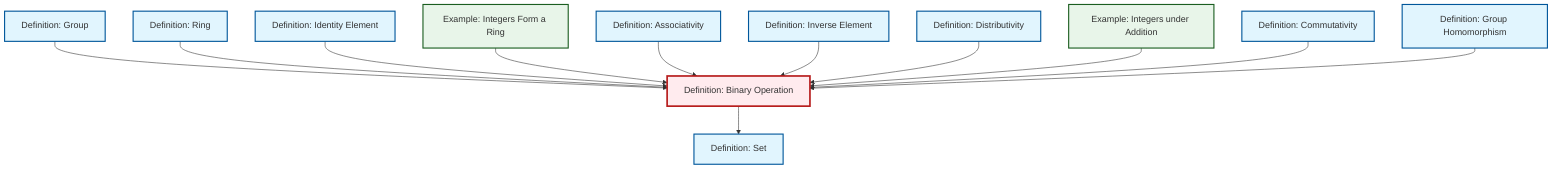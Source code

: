 graph TD
    classDef definition fill:#e1f5fe,stroke:#01579b,stroke-width:2px
    classDef theorem fill:#f3e5f5,stroke:#4a148c,stroke-width:2px
    classDef axiom fill:#fff3e0,stroke:#e65100,stroke-width:2px
    classDef example fill:#e8f5e9,stroke:#1b5e20,stroke-width:2px
    classDef current fill:#ffebee,stroke:#b71c1c,stroke-width:3px
    def-group["Definition: Group"]:::definition
    def-distributivity["Definition: Distributivity"]:::definition
    def-ring["Definition: Ring"]:::definition
    def-binary-operation["Definition: Binary Operation"]:::definition
    def-commutativity["Definition: Commutativity"]:::definition
    def-identity-element["Definition: Identity Element"]:::definition
    ex-integers-addition["Example: Integers under Addition"]:::example
    def-homomorphism["Definition: Group Homomorphism"]:::definition
    def-associativity["Definition: Associativity"]:::definition
    ex-integers-ring["Example: Integers Form a Ring"]:::example
    def-inverse-element["Definition: Inverse Element"]:::definition
    def-set["Definition: Set"]:::definition
    def-group --> def-binary-operation
    def-ring --> def-binary-operation
    def-identity-element --> def-binary-operation
    def-binary-operation --> def-set
    ex-integers-ring --> def-binary-operation
    def-associativity --> def-binary-operation
    def-inverse-element --> def-binary-operation
    def-distributivity --> def-binary-operation
    ex-integers-addition --> def-binary-operation
    def-commutativity --> def-binary-operation
    def-homomorphism --> def-binary-operation
    class def-binary-operation current